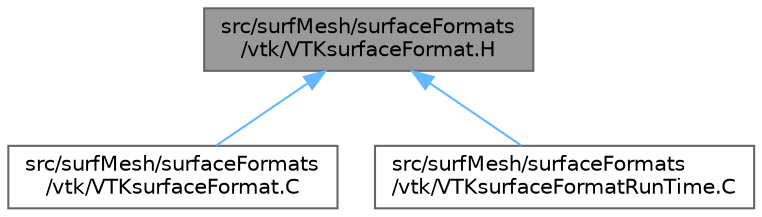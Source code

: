 digraph "src/surfMesh/surfaceFormats/vtk/VTKsurfaceFormat.H"
{
 // LATEX_PDF_SIZE
  bgcolor="transparent";
  edge [fontname=Helvetica,fontsize=10,labelfontname=Helvetica,labelfontsize=10];
  node [fontname=Helvetica,fontsize=10,shape=box,height=0.2,width=0.4];
  Node1 [id="Node000001",label="src/surfMesh/surfaceFormats\l/vtk/VTKsurfaceFormat.H",height=0.2,width=0.4,color="gray40", fillcolor="grey60", style="filled", fontcolor="black",tooltip=" "];
  Node1 -> Node2 [id="edge1_Node000001_Node000002",dir="back",color="steelblue1",style="solid",tooltip=" "];
  Node2 [id="Node000002",label="src/surfMesh/surfaceFormats\l/vtk/VTKsurfaceFormat.C",height=0.2,width=0.4,color="grey40", fillcolor="white", style="filled",URL="$VTKsurfaceFormat_8C.html",tooltip=" "];
  Node1 -> Node3 [id="edge2_Node000001_Node000003",dir="back",color="steelblue1",style="solid",tooltip=" "];
  Node3 [id="Node000003",label="src/surfMesh/surfaceFormats\l/vtk/VTKsurfaceFormatRunTime.C",height=0.2,width=0.4,color="grey40", fillcolor="white", style="filled",URL="$VTKsurfaceFormatRunTime_8C.html",tooltip=" "];
}

